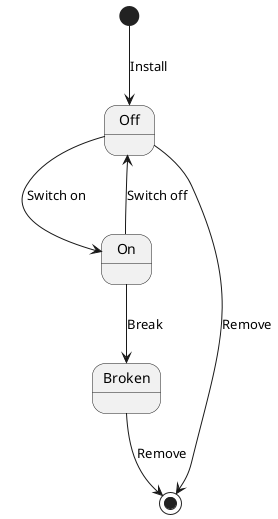 @startuml

[*] --> Off: Install

state Broken
state On
state Off


Off --> On: Switch on
On --> Off: Switch off
On --> Broken: Break
Broken --> [*]: Remove

Off --> [*] : Remove

@enduml
